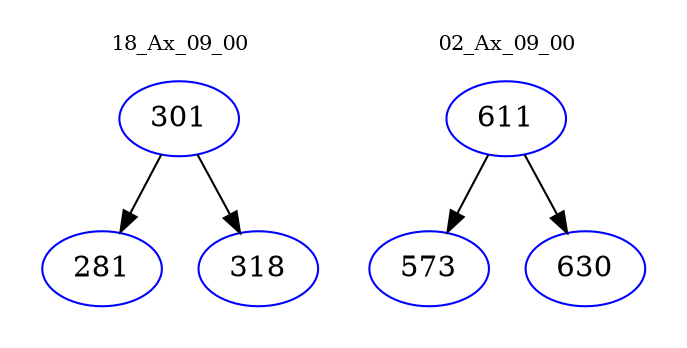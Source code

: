 digraph{
subgraph cluster_0 {
color = white
label = "18_Ax_09_00";
fontsize=10;
T0_301 [label="301", color="blue"]
T0_301 -> T0_281 [color="black"]
T0_281 [label="281", color="blue"]
T0_301 -> T0_318 [color="black"]
T0_318 [label="318", color="blue"]
}
subgraph cluster_1 {
color = white
label = "02_Ax_09_00";
fontsize=10;
T1_611 [label="611", color="blue"]
T1_611 -> T1_573 [color="black"]
T1_573 [label="573", color="blue"]
T1_611 -> T1_630 [color="black"]
T1_630 [label="630", color="blue"]
}
}
